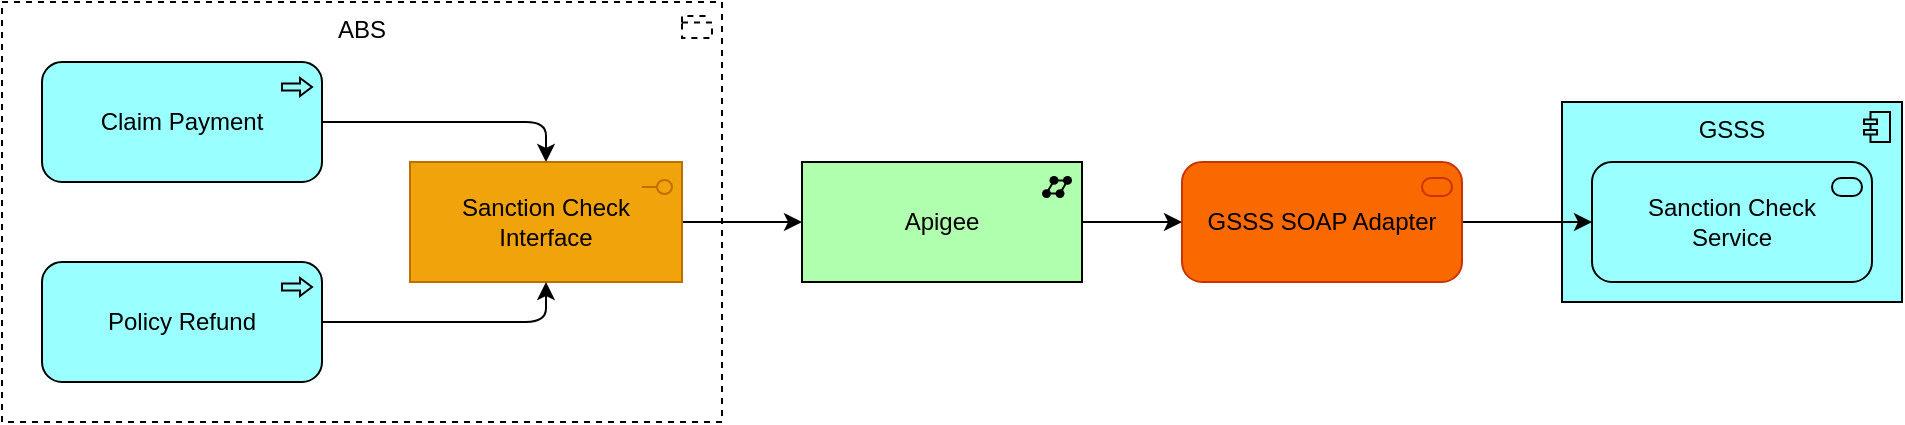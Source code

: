<mxfile version="28.0.7">
  <diagram name="Strona-1" id="HN6G_lWsx0Zro4IrS65G">
    <mxGraphModel dx="1426" dy="811" grid="1" gridSize="10" guides="1" tooltips="1" connect="1" arrows="1" fold="1" page="1" pageScale="1" pageWidth="827" pageHeight="1169" math="0" shadow="0">
      <root>
        <mxCell id="0" />
        <mxCell id="1" parent="0" />
        <mxCell id="Ii9B83sJmDrk2-A6Q2Vl-9" value="GSSS" style="html=1;outlineConnect=0;whiteSpace=wrap;fillColor=#99ffff;shape=mxgraph.archimate3.application;appType=comp;archiType=square;verticalAlign=top;" vertex="1" parent="1">
          <mxGeometry x="840" y="200" width="170" height="100" as="geometry" />
        </mxCell>
        <mxCell id="Ii9B83sJmDrk2-A6Q2Vl-4" value="ABS" style="html=1;outlineConnect=0;whiteSpace=wrap;shape=mxgraph.archimate3.application;appType=grouping;archiType=square;dashed=1;fillColor=none;verticalAlign=top;" vertex="1" parent="1">
          <mxGeometry x="60" y="150" width="360" height="210" as="geometry" />
        </mxCell>
        <mxCell id="Ii9B83sJmDrk2-A6Q2Vl-1" value="Claim Payment" style="html=1;outlineConnect=0;whiteSpace=wrap;fillColor=#99ffff;shape=mxgraph.archimate3.application;appType=proc;archiType=rounded;" vertex="1" parent="1">
          <mxGeometry x="80" y="180" width="140" height="60" as="geometry" />
        </mxCell>
        <mxCell id="Ii9B83sJmDrk2-A6Q2Vl-2" value="Policy Refund" style="html=1;outlineConnect=0;whiteSpace=wrap;fillColor=#99ffff;shape=mxgraph.archimate3.application;appType=proc;archiType=rounded;" vertex="1" parent="1">
          <mxGeometry x="80" y="280" width="140" height="60" as="geometry" />
        </mxCell>
        <mxCell id="Ii9B83sJmDrk2-A6Q2Vl-11" style="edgeStyle=orthogonalEdgeStyle;rounded=0;orthogonalLoop=1;jettySize=auto;html=1;" edge="1" parent="1" source="Ii9B83sJmDrk2-A6Q2Vl-7" target="Ii9B83sJmDrk2-A6Q2Vl-10">
          <mxGeometry relative="1" as="geometry" />
        </mxCell>
        <mxCell id="Ii9B83sJmDrk2-A6Q2Vl-7" value="GSSS SOAP Adapter" style="html=1;outlineConnect=0;whiteSpace=wrap;fillColor=#fa6800;shape=mxgraph.archimate3.application;appType=serv;archiType=rounded;fontColor=#000000;strokeColor=#C73500;" vertex="1" parent="1">
          <mxGeometry x="650" y="230" width="140" height="60" as="geometry" />
        </mxCell>
        <mxCell id="Ii9B83sJmDrk2-A6Q2Vl-10" value="Sanction Check&lt;br&gt;Service" style="html=1;outlineConnect=0;whiteSpace=wrap;fillColor=#99ffff;shape=mxgraph.archimate3.application;appType=serv;archiType=rounded" vertex="1" parent="1">
          <mxGeometry x="855" y="230" width="140" height="60" as="geometry" />
        </mxCell>
        <mxCell id="Ii9B83sJmDrk2-A6Q2Vl-18" style="edgeStyle=orthogonalEdgeStyle;rounded=0;orthogonalLoop=1;jettySize=auto;html=1;" edge="1" parent="1" source="Ii9B83sJmDrk2-A6Q2Vl-12" target="Ii9B83sJmDrk2-A6Q2Vl-17">
          <mxGeometry relative="1" as="geometry" />
        </mxCell>
        <mxCell id="Ii9B83sJmDrk2-A6Q2Vl-12" value="Sanction Check&lt;br&gt;Interface" style="html=1;outlineConnect=0;whiteSpace=wrap;fillColor=#f0a30a;shape=mxgraph.archimate3.application;appType=interface;archiType=square;fontColor=#000000;strokeColor=#BD7000;" vertex="1" parent="1">
          <mxGeometry x="264" y="230" width="136" height="60" as="geometry" />
        </mxCell>
        <mxCell id="Ii9B83sJmDrk2-A6Q2Vl-14" style="edgeStyle=orthogonalEdgeStyle;rounded=1;orthogonalLoop=1;jettySize=auto;html=1;entryX=0.5;entryY=1;entryDx=0;entryDy=0;entryPerimeter=0;curved=0;" edge="1" parent="1" source="Ii9B83sJmDrk2-A6Q2Vl-2" target="Ii9B83sJmDrk2-A6Q2Vl-12">
          <mxGeometry relative="1" as="geometry" />
        </mxCell>
        <mxCell id="Ii9B83sJmDrk2-A6Q2Vl-15" style="edgeStyle=orthogonalEdgeStyle;rounded=1;orthogonalLoop=1;jettySize=auto;html=1;entryX=0.5;entryY=0;entryDx=0;entryDy=0;entryPerimeter=0;curved=0;" edge="1" parent="1" source="Ii9B83sJmDrk2-A6Q2Vl-1" target="Ii9B83sJmDrk2-A6Q2Vl-12">
          <mxGeometry relative="1" as="geometry" />
        </mxCell>
        <mxCell id="Ii9B83sJmDrk2-A6Q2Vl-19" style="edgeStyle=orthogonalEdgeStyle;rounded=0;orthogonalLoop=1;jettySize=auto;html=1;" edge="1" parent="1" source="Ii9B83sJmDrk2-A6Q2Vl-17" target="Ii9B83sJmDrk2-A6Q2Vl-7">
          <mxGeometry relative="1" as="geometry" />
        </mxCell>
        <mxCell id="Ii9B83sJmDrk2-A6Q2Vl-17" value="Apigee" style="html=1;outlineConnect=0;whiteSpace=wrap;fillColor=#AFFFAF;shape=mxgraph.archimate3.application;appType=netw;archiType=square;" vertex="1" parent="1">
          <mxGeometry x="460" y="230" width="140" height="60" as="geometry" />
        </mxCell>
      </root>
    </mxGraphModel>
  </diagram>
</mxfile>
